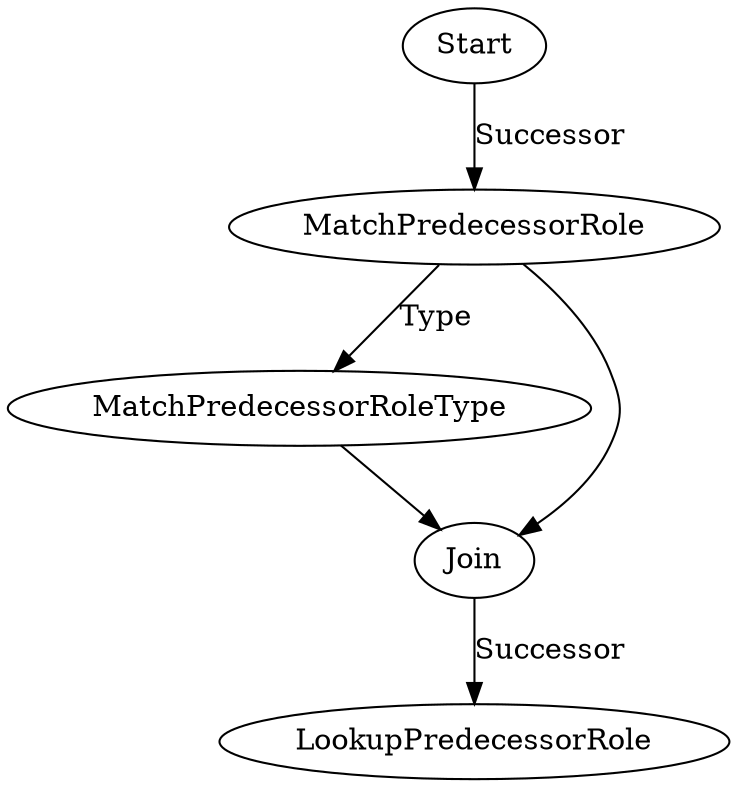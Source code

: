 digraph {

// Start: know the hash and type

Start -> MatchPredecessorRole [label="Successor"]
// Append "$match": { "predecessors.role.hash": "hash", "predecessors.role.type": "type" }

MatchPredecessorRole -> MatchPredecessorRoleType [label="Type"]
// Add to "$match": { "type": "type" }

MatchPredecessorRole -> Join
MatchPredecessorRoleType -> Join

Join -> LookupPredecessorRole [label="Successor"]
// Append "$lookup": { "from": "facts", "localField": "hash", "foreignField": "predecessors.role.hash", "as": "successors" }

}